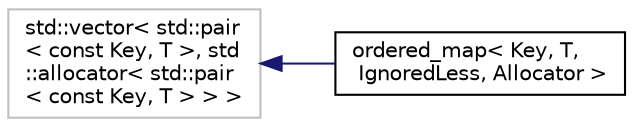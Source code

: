 digraph "Graphical Class Hierarchy"
{
 // LATEX_PDF_SIZE
  edge [fontname="Helvetica",fontsize="10",labelfontname="Helvetica",labelfontsize="10"];
  node [fontname="Helvetica",fontsize="10",shape=record];
  rankdir="LR";
  Node0 [label="std::vector\< std::pair\l\< const Key, T \>, std\l::allocator\< std::pair\l\< const Key, T \> \> \>",height=0.2,width=0.4,color="grey75", fillcolor="white", style="filled",tooltip=" "];
  Node0 -> Node1 [dir="back",color="midnightblue",fontsize="10",style="solid",fontname="Helvetica"];
  Node1 [label="ordered_map\< Key, T,\l IgnoredLess, Allocator \>",height=0.2,width=0.4,color="black", fillcolor="white", style="filled",URL="$structordered__map.html",tooltip="a minimal map-like container that preserves insertion order"];
}

